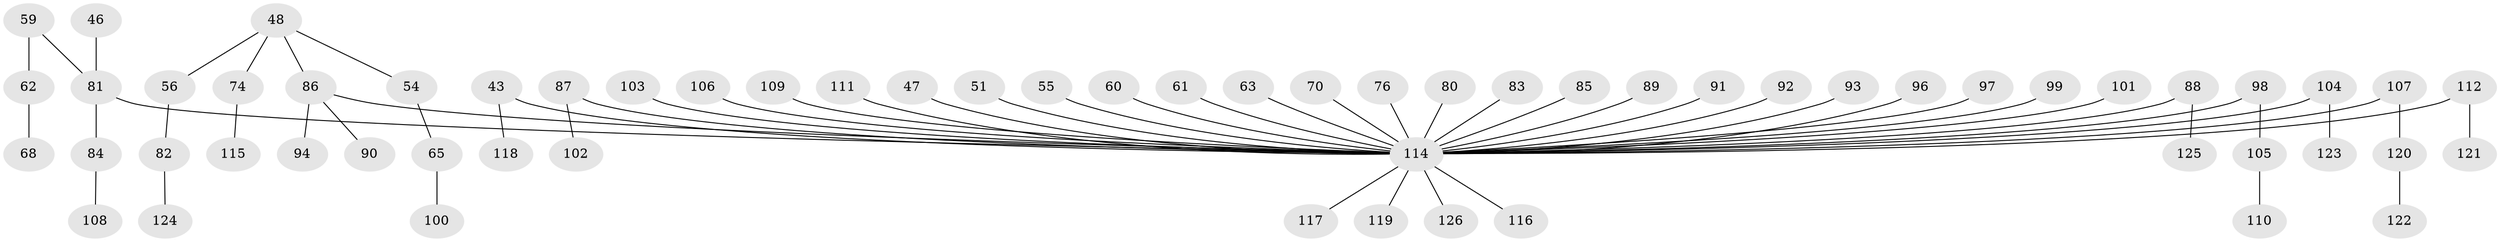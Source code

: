 // original degree distribution, {3: 0.1349206349206349, 8: 0.007936507936507936, 6: 0.023809523809523808, 2: 0.3253968253968254, 5: 0.023809523809523808, 4: 0.03968253968253968, 1: 0.4444444444444444}
// Generated by graph-tools (version 1.1) at 2025/52/03/09/25 04:52:23]
// undirected, 63 vertices, 62 edges
graph export_dot {
graph [start="1"]
  node [color=gray90,style=filled];
  43;
  46;
  47;
  48 [super="+40"];
  51;
  54;
  55;
  56;
  59;
  60;
  61;
  62;
  63;
  65;
  68;
  70;
  74;
  76;
  80;
  81 [super="+35+66+24+32"];
  82;
  83;
  84;
  85;
  86 [super="+73"];
  87;
  88;
  89;
  90;
  91;
  92;
  93;
  94;
  96;
  97;
  98;
  99;
  100;
  101;
  102;
  103;
  104;
  105;
  106;
  107;
  108;
  109;
  110;
  111;
  112;
  114 [super="+72+113+29+39+78+49+36+79+38+58"];
  115;
  116;
  117;
  118;
  119;
  120;
  121;
  122;
  123;
  124;
  125;
  126;
  43 -- 118;
  43 -- 114;
  46 -- 81;
  47 -- 114;
  48 -- 54;
  48 -- 56;
  48 -- 74;
  48 -- 86;
  51 -- 114;
  54 -- 65;
  55 -- 114;
  56 -- 82;
  59 -- 62;
  59 -- 81;
  60 -- 114;
  61 -- 114;
  62 -- 68;
  63 -- 114;
  65 -- 100;
  70 -- 114;
  74 -- 115;
  76 -- 114;
  80 -- 114;
  81 -- 84;
  81 -- 114;
  82 -- 124;
  83 -- 114;
  84 -- 108;
  85 -- 114;
  86 -- 114;
  86 -- 90;
  86 -- 94;
  87 -- 102;
  87 -- 114;
  88 -- 125;
  88 -- 114;
  89 -- 114;
  91 -- 114;
  92 -- 114;
  93 -- 114;
  96 -- 114;
  97 -- 114;
  98 -- 105;
  98 -- 114;
  99 -- 114;
  101 -- 114;
  103 -- 114;
  104 -- 123;
  104 -- 114;
  105 -- 110;
  106 -- 114;
  107 -- 120;
  107 -- 114;
  109 -- 114;
  111 -- 114;
  112 -- 121;
  112 -- 114;
  114 -- 119;
  114 -- 116;
  114 -- 117;
  114 -- 126;
  120 -- 122;
}
